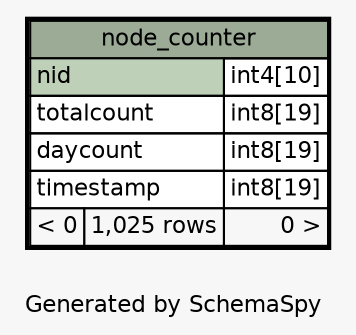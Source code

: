 // dot 2.30.1 on Mac OS X 10.8.3
// SchemaSpy rev 590
digraph "oneDegreeRelationshipsDiagram" {
  graph [
    rankdir="RL"
    bgcolor="#f7f7f7"
    label="\nGenerated by SchemaSpy"
    labeljust="l"
    nodesep="0.18"
    ranksep="0.46"
    fontname="Helvetica"
    fontsize="11"
  ];
  node [
    fontname="Helvetica"
    fontsize="11"
    shape="plaintext"
  ];
  edge [
    arrowsize="0.8"
  ];
  "node_counter" [
    label=<
    <TABLE BORDER="2" CELLBORDER="1" CELLSPACING="0" BGCOLOR="#ffffff">
      <TR><TD COLSPAN="3" BGCOLOR="#9bab96" ALIGN="CENTER">node_counter</TD></TR>
      <TR><TD PORT="nid" COLSPAN="2" BGCOLOR="#bed1b8" ALIGN="LEFT">nid</TD><TD PORT="nid.type" ALIGN="LEFT">int4[10]</TD></TR>
      <TR><TD PORT="totalcount" COLSPAN="2" ALIGN="LEFT">totalcount</TD><TD PORT="totalcount.type" ALIGN="LEFT">int8[19]</TD></TR>
      <TR><TD PORT="daycount" COLSPAN="2" ALIGN="LEFT">daycount</TD><TD PORT="daycount.type" ALIGN="LEFT">int8[19]</TD></TR>
      <TR><TD PORT="timestamp" COLSPAN="2" ALIGN="LEFT">timestamp</TD><TD PORT="timestamp.type" ALIGN="LEFT">int8[19]</TD></TR>
      <TR><TD ALIGN="LEFT" BGCOLOR="#f7f7f7">&lt; 0</TD><TD ALIGN="RIGHT" BGCOLOR="#f7f7f7">1,025 rows</TD><TD ALIGN="RIGHT" BGCOLOR="#f7f7f7">0 &gt;</TD></TR>
    </TABLE>>
    URL="node_counter.html"
    tooltip="node_counter"
  ];
}
